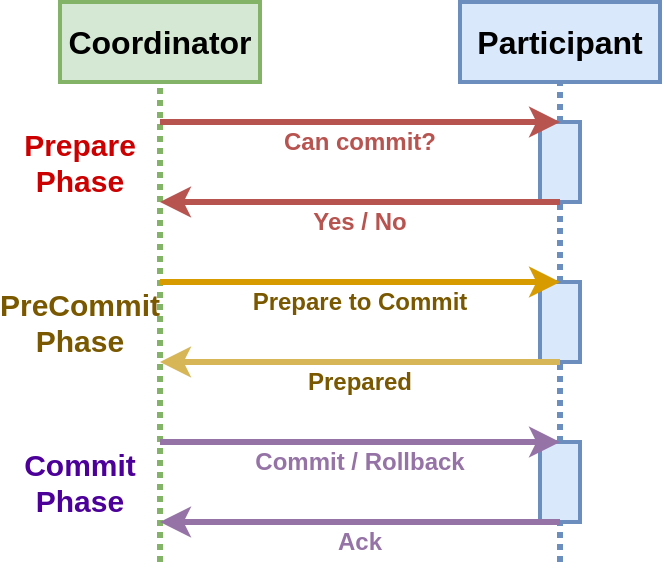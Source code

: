 <mxfile version="13.3.0" type="device"><diagram id="XRYc-t3F5DnQEpO1Lj_t" name="Page-1"><mxGraphModel dx="1295" dy="688" grid="1" gridSize="10" guides="1" tooltips="1" connect="1" arrows="1" fold="1" page="1" pageScale="1" pageWidth="2000" pageHeight="2000" math="0" shadow="0"><root><mxCell id="0"/><mxCell id="1" parent="0"/><mxCell id="4H9yDhhkWmbCg8b5vEMJ-1" value="&lt;font style=&quot;font-size: 16px&quot;&gt;&lt;b&gt;Coordinator&lt;/b&gt;&lt;/font&gt;" style="rounded=0;whiteSpace=wrap;html=1;strokeWidth=2;fillColor=#d5e8d4;strokeColor=#82b366;" parent="1" vertex="1"><mxGeometry x="330" y="160" width="100" height="40" as="geometry"/></mxCell><mxCell id="4H9yDhhkWmbCg8b5vEMJ-2" value="&lt;font style=&quot;font-size: 16px&quot;&gt;&lt;b&gt;Participant&lt;/b&gt;&lt;/font&gt;" style="rounded=0;whiteSpace=wrap;html=1;strokeWidth=2;fillColor=#dae8fc;strokeColor=#6c8ebf;" parent="1" vertex="1"><mxGeometry x="530" y="160" width="100" height="40" as="geometry"/></mxCell><mxCell id="4H9yDhhkWmbCg8b5vEMJ-3" value="" style="endArrow=none;dashed=1;html=1;entryX=0.5;entryY=1;entryDx=0;entryDy=0;strokeWidth=3;dashPattern=1 1;fillColor=#d5e8d4;strokeColor=#82b366;" parent="1" target="4H9yDhhkWmbCg8b5vEMJ-1" edge="1"><mxGeometry width="50" height="50" relative="1" as="geometry"><mxPoint x="380" y="440" as="sourcePoint"/><mxPoint x="690" y="360" as="targetPoint"/></mxGeometry></mxCell><mxCell id="4H9yDhhkWmbCg8b5vEMJ-5" value="" style="rounded=0;whiteSpace=wrap;html=1;strokeWidth=2;fillColor=#dae8fc;strokeColor=#6c8ebf;" parent="1" vertex="1"><mxGeometry x="570" y="220" width="20" height="40" as="geometry"/></mxCell><mxCell id="4H9yDhhkWmbCg8b5vEMJ-9" value="" style="endArrow=none;dashed=1;html=1;strokeWidth=3;entryX=0.5;entryY=1;entryDx=0;entryDy=0;exitX=0.5;exitY=0;exitDx=0;exitDy=0;dashPattern=1 1;fillColor=#dae8fc;strokeColor=#6c8ebf;" parent="1" source="4H9yDhhkWmbCg8b5vEMJ-5" target="4H9yDhhkWmbCg8b5vEMJ-2" edge="1"><mxGeometry width="50" height="50" relative="1" as="geometry"><mxPoint x="600" y="410" as="sourcePoint"/><mxPoint x="650" y="360" as="targetPoint"/></mxGeometry></mxCell><mxCell id="4H9yDhhkWmbCg8b5vEMJ-10" value="" style="endArrow=none;dashed=1;html=1;strokeWidth=3;entryX=0.5;entryY=1;entryDx=0;entryDy=0;dashPattern=1 1;exitX=0.5;exitY=0;exitDx=0;exitDy=0;fillColor=#dae8fc;strokeColor=#6c8ebf;" parent="1" source="4H9yDhhkWmbCg8b5vEMJ-12" target="4H9yDhhkWmbCg8b5vEMJ-5" edge="1"><mxGeometry width="50" height="50" relative="1" as="geometry"><mxPoint x="660" y="310" as="sourcePoint"/><mxPoint x="690" y="210" as="targetPoint"/></mxGeometry></mxCell><mxCell id="4H9yDhhkWmbCg8b5vEMJ-12" value="" style="rounded=0;whiteSpace=wrap;html=1;strokeWidth=2;fillColor=#dae8fc;strokeColor=#6c8ebf;" parent="1" vertex="1"><mxGeometry x="570" y="300" width="20" height="40" as="geometry"/></mxCell><mxCell id="4H9yDhhkWmbCg8b5vEMJ-14" value="" style="endArrow=none;dashed=1;html=1;strokeWidth=3;entryX=0.5;entryY=1;entryDx=0;entryDy=0;dashPattern=1 1;fillColor=#dae8fc;strokeColor=#6c8ebf;exitX=0.5;exitY=0;exitDx=0;exitDy=0;" parent="1" source="MVdSawPGPlE3l-irSzYO-1" target="4H9yDhhkWmbCg8b5vEMJ-12" edge="1"><mxGeometry width="50" height="50" relative="1" as="geometry"><mxPoint x="580" y="360" as="sourcePoint"/><mxPoint x="590" y="210" as="targetPoint"/></mxGeometry></mxCell><mxCell id="4H9yDhhkWmbCg8b5vEMJ-15" value="" style="endArrow=classic;html=1;strokeWidth=3;entryX=0.5;entryY=0;entryDx=0;entryDy=0;fillColor=#f8cecc;strokeColor=#b85450;" parent="1" target="4H9yDhhkWmbCg8b5vEMJ-5" edge="1"><mxGeometry width="50" height="50" relative="1" as="geometry"><mxPoint x="380" y="220" as="sourcePoint"/><mxPoint x="690" y="360" as="targetPoint"/></mxGeometry></mxCell><mxCell id="4H9yDhhkWmbCg8b5vEMJ-16" value="" style="endArrow=classic;html=1;strokeWidth=3;exitX=0.5;exitY=1;exitDx=0;exitDy=0;fillColor=#f8cecc;strokeColor=#b85450;" parent="1" source="4H9yDhhkWmbCg8b5vEMJ-5" edge="1"><mxGeometry width="50" height="50" relative="1" as="geometry"><mxPoint x="700" y="300" as="sourcePoint"/><mxPoint x="380" y="260" as="targetPoint"/></mxGeometry></mxCell><mxCell id="4H9yDhhkWmbCg8b5vEMJ-17" value="" style="endArrow=classic;html=1;strokeWidth=3;entryX=0.5;entryY=0;entryDx=0;entryDy=0;fillColor=#ffe6cc;strokeColor=#d79b00;" parent="1" target="4H9yDhhkWmbCg8b5vEMJ-12" edge="1"><mxGeometry width="50" height="50" relative="1" as="geometry"><mxPoint x="380" y="300" as="sourcePoint"/><mxPoint x="290" y="400" as="targetPoint"/></mxGeometry></mxCell><mxCell id="4H9yDhhkWmbCg8b5vEMJ-18" value="" style="endArrow=classic;html=1;strokeWidth=3;exitX=0.5;exitY=1;exitDx=0;exitDy=0;fillColor=#fff2cc;strokeColor=#d6b656;" parent="1" source="4H9yDhhkWmbCg8b5vEMJ-12" edge="1"><mxGeometry width="50" height="50" relative="1" as="geometry"><mxPoint x="650" y="380" as="sourcePoint"/><mxPoint x="380" y="340" as="targetPoint"/></mxGeometry></mxCell><mxCell id="4H9yDhhkWmbCg8b5vEMJ-19" value="&lt;b&gt;&lt;font color=&quot;#b85450&quot;&gt;Can commit?&lt;/font&gt;&lt;/b&gt;" style="text;html=1;strokeColor=none;fillColor=none;align=center;verticalAlign=middle;whiteSpace=wrap;rounded=0;" parent="1" vertex="1"><mxGeometry x="410" y="220" width="140" height="20" as="geometry"/></mxCell><mxCell id="4H9yDhhkWmbCg8b5vEMJ-21" value="&lt;font size=&quot;1&quot; color=&quot;#b85450&quot;&gt;&lt;b style=&quot;font-size: 12px&quot;&gt;Yes / No&lt;/b&gt;&lt;/font&gt;" style="text;html=1;strokeColor=none;fillColor=none;align=center;verticalAlign=middle;whiteSpace=wrap;rounded=0;" parent="1" vertex="1"><mxGeometry x="410" y="260" width="140" height="20" as="geometry"/></mxCell><mxCell id="4H9yDhhkWmbCg8b5vEMJ-25" value="&lt;font size=&quot;1&quot; color=&quot;#9673a6&quot;&gt;&lt;b style=&quot;font-size: 12px&quot;&gt;Commit / Rollback&lt;/b&gt;&lt;/font&gt;" style="text;html=1;strokeColor=none;fillColor=none;align=center;verticalAlign=middle;whiteSpace=wrap;rounded=0;" parent="1" vertex="1"><mxGeometry x="410" y="380" width="140" height="20" as="geometry"/></mxCell><mxCell id="4H9yDhhkWmbCg8b5vEMJ-26" value="&lt;font size=&quot;1&quot; color=&quot;#9673a6&quot;&gt;&lt;b style=&quot;font-size: 12px&quot;&gt;Ack&lt;/b&gt;&lt;/font&gt;" style="text;html=1;strokeColor=none;fillColor=none;align=center;verticalAlign=middle;whiteSpace=wrap;rounded=0;" parent="1" vertex="1"><mxGeometry x="410" y="420" width="140" height="20" as="geometry"/></mxCell><mxCell id="4H9yDhhkWmbCg8b5vEMJ-28" value="&lt;font style=&quot;font-size: 15px&quot; color=&quot;#cc0000&quot;&gt;&lt;b&gt;Prepare&lt;br&gt;Phase&lt;br&gt;&lt;/b&gt;&lt;/font&gt;" style="text;html=1;strokeColor=none;fillColor=none;align=center;verticalAlign=middle;whiteSpace=wrap;rounded=0;" parent="1" vertex="1"><mxGeometry x="310" y="220" width="60" height="40" as="geometry"/></mxCell><mxCell id="4H9yDhhkWmbCg8b5vEMJ-29" value="&lt;font style=&quot;font-size: 15px&quot; color=&quot;#4c0099&quot;&gt;&lt;b&gt;Commit&lt;br&gt;Phase&lt;br&gt;&lt;/b&gt;&lt;/font&gt;" style="text;html=1;strokeColor=none;fillColor=none;align=center;verticalAlign=middle;whiteSpace=wrap;rounded=0;" parent="1" vertex="1"><mxGeometry x="310" y="380" width="60" height="40" as="geometry"/></mxCell><mxCell id="MVdSawPGPlE3l-irSzYO-1" value="" style="rounded=0;whiteSpace=wrap;html=1;strokeWidth=2;fillColor=#dae8fc;strokeColor=#6c8ebf;" parent="1" vertex="1"><mxGeometry x="570" y="380" width="20" height="40" as="geometry"/></mxCell><mxCell id="MVdSawPGPlE3l-irSzYO-2" value="" style="endArrow=none;dashed=1;html=1;strokeWidth=3;entryX=0.5;entryY=1;entryDx=0;entryDy=0;dashPattern=1 1;fillColor=#dae8fc;strokeColor=#6c8ebf;" parent="1" target="MVdSawPGPlE3l-irSzYO-1" edge="1"><mxGeometry width="50" height="50" relative="1" as="geometry"><mxPoint x="580" y="440" as="sourcePoint"/><mxPoint x="590" y="350" as="targetPoint"/></mxGeometry></mxCell><mxCell id="MVdSawPGPlE3l-irSzYO-3" value="" style="endArrow=classic;html=1;entryX=0.5;entryY=0;entryDx=0;entryDy=0;fillColor=#e1d5e7;strokeColor=#9673a6;strokeWidth=3;" parent="1" target="MVdSawPGPlE3l-irSzYO-1" edge="1"><mxGeometry width="50" height="50" relative="1" as="geometry"><mxPoint x="380" y="380" as="sourcePoint"/><mxPoint x="680" y="330" as="targetPoint"/></mxGeometry></mxCell><mxCell id="MVdSawPGPlE3l-irSzYO-4" value="" style="endArrow=classic;html=1;strokeWidth=3;exitX=0.5;exitY=1;exitDx=0;exitDy=0;fillColor=#e1d5e7;strokeColor=#9673a6;" parent="1" source="MVdSawPGPlE3l-irSzYO-1" edge="1"><mxGeometry width="50" height="50" relative="1" as="geometry"><mxPoint x="590" y="350" as="sourcePoint"/><mxPoint x="380" y="420" as="targetPoint"/></mxGeometry></mxCell><mxCell id="MVdSawPGPlE3l-irSzYO-5" value="&lt;font size=&quot;1&quot; color=&quot;#7a5800&quot;&gt;&lt;b style=&quot;font-size: 12px&quot;&gt;Prepare to Commit&lt;/b&gt;&lt;/font&gt;" style="text;html=1;strokeColor=none;fillColor=none;align=center;verticalAlign=middle;whiteSpace=wrap;rounded=0;" parent="1" vertex="1"><mxGeometry x="410" y="300" width="140" height="20" as="geometry"/></mxCell><mxCell id="MVdSawPGPlE3l-irSzYO-6" value="&lt;font size=&quot;1&quot; color=&quot;#7a5800&quot;&gt;&lt;b style=&quot;font-size: 12px&quot;&gt;Prepared&lt;/b&gt;&lt;/font&gt;" style="text;html=1;strokeColor=none;fillColor=none;align=center;verticalAlign=middle;whiteSpace=wrap;rounded=0;" parent="1" vertex="1"><mxGeometry x="410" y="340" width="140" height="20" as="geometry"/></mxCell><mxCell id="MVdSawPGPlE3l-irSzYO-8" value="&lt;font style=&quot;font-size: 15px&quot;&gt;&lt;b&gt;&lt;font color=&quot;#7a5800&quot;&gt;PreCommit&lt;br&gt;Phase&lt;/font&gt;&lt;br&gt;&lt;/b&gt;&lt;/font&gt;" style="text;html=1;strokeColor=none;fillColor=none;align=center;verticalAlign=middle;whiteSpace=wrap;rounded=0;" parent="1" vertex="1"><mxGeometry x="300" y="300" width="80" height="40" as="geometry"/></mxCell></root></mxGraphModel></diagram></mxfile>